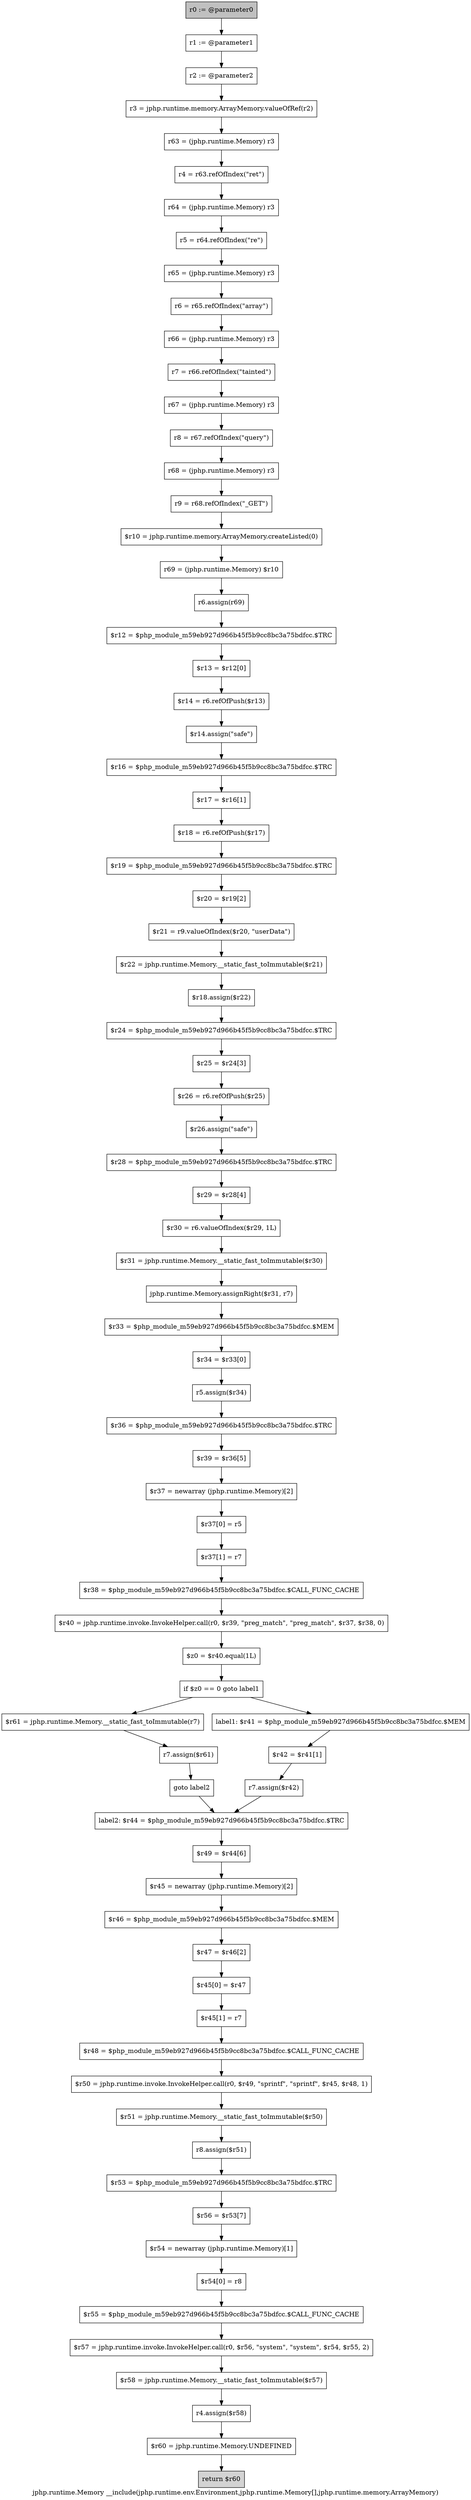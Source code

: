 digraph "jphp.runtime.Memory __include(jphp.runtime.env.Environment,jphp.runtime.Memory[],jphp.runtime.memory.ArrayMemory)" {
    label="jphp.runtime.Memory __include(jphp.runtime.env.Environment,jphp.runtime.Memory[],jphp.runtime.memory.ArrayMemory)";
    node [shape=box];
    "0" [style=filled,fillcolor=gray,label="r0 := @parameter0",];
    "1" [label="r1 := @parameter1",];
    "0"->"1";
    "2" [label="r2 := @parameter2",];
    "1"->"2";
    "3" [label="r3 = jphp.runtime.memory.ArrayMemory.valueOfRef(r2)",];
    "2"->"3";
    "4" [label="r63 = (jphp.runtime.Memory) r3",];
    "3"->"4";
    "5" [label="r4 = r63.refOfIndex(\"ret\")",];
    "4"->"5";
    "6" [label="r64 = (jphp.runtime.Memory) r3",];
    "5"->"6";
    "7" [label="r5 = r64.refOfIndex(\"re\")",];
    "6"->"7";
    "8" [label="r65 = (jphp.runtime.Memory) r3",];
    "7"->"8";
    "9" [label="r6 = r65.refOfIndex(\"array\")",];
    "8"->"9";
    "10" [label="r66 = (jphp.runtime.Memory) r3",];
    "9"->"10";
    "11" [label="r7 = r66.refOfIndex(\"tainted\")",];
    "10"->"11";
    "12" [label="r67 = (jphp.runtime.Memory) r3",];
    "11"->"12";
    "13" [label="r8 = r67.refOfIndex(\"query\")",];
    "12"->"13";
    "14" [label="r68 = (jphp.runtime.Memory) r3",];
    "13"->"14";
    "15" [label="r9 = r68.refOfIndex(\"_GET\")",];
    "14"->"15";
    "16" [label="$r10 = jphp.runtime.memory.ArrayMemory.createListed(0)",];
    "15"->"16";
    "17" [label="r69 = (jphp.runtime.Memory) $r10",];
    "16"->"17";
    "18" [label="r6.assign(r69)",];
    "17"->"18";
    "19" [label="$r12 = $php_module_m59eb927d966b45f5b9cc8bc3a75bdfcc.$TRC",];
    "18"->"19";
    "20" [label="$r13 = $r12[0]",];
    "19"->"20";
    "21" [label="$r14 = r6.refOfPush($r13)",];
    "20"->"21";
    "22" [label="$r14.assign(\"safe\")",];
    "21"->"22";
    "23" [label="$r16 = $php_module_m59eb927d966b45f5b9cc8bc3a75bdfcc.$TRC",];
    "22"->"23";
    "24" [label="$r17 = $r16[1]",];
    "23"->"24";
    "25" [label="$r18 = r6.refOfPush($r17)",];
    "24"->"25";
    "26" [label="$r19 = $php_module_m59eb927d966b45f5b9cc8bc3a75bdfcc.$TRC",];
    "25"->"26";
    "27" [label="$r20 = $r19[2]",];
    "26"->"27";
    "28" [label="$r21 = r9.valueOfIndex($r20, \"userData\")",];
    "27"->"28";
    "29" [label="$r22 = jphp.runtime.Memory.__static_fast_toImmutable($r21)",];
    "28"->"29";
    "30" [label="$r18.assign($r22)",];
    "29"->"30";
    "31" [label="$r24 = $php_module_m59eb927d966b45f5b9cc8bc3a75bdfcc.$TRC",];
    "30"->"31";
    "32" [label="$r25 = $r24[3]",];
    "31"->"32";
    "33" [label="$r26 = r6.refOfPush($r25)",];
    "32"->"33";
    "34" [label="$r26.assign(\"safe\")",];
    "33"->"34";
    "35" [label="$r28 = $php_module_m59eb927d966b45f5b9cc8bc3a75bdfcc.$TRC",];
    "34"->"35";
    "36" [label="$r29 = $r28[4]",];
    "35"->"36";
    "37" [label="$r30 = r6.valueOfIndex($r29, 1L)",];
    "36"->"37";
    "38" [label="$r31 = jphp.runtime.Memory.__static_fast_toImmutable($r30)",];
    "37"->"38";
    "39" [label="jphp.runtime.Memory.assignRight($r31, r7)",];
    "38"->"39";
    "40" [label="$r33 = $php_module_m59eb927d966b45f5b9cc8bc3a75bdfcc.$MEM",];
    "39"->"40";
    "41" [label="$r34 = $r33[0]",];
    "40"->"41";
    "42" [label="r5.assign($r34)",];
    "41"->"42";
    "43" [label="$r36 = $php_module_m59eb927d966b45f5b9cc8bc3a75bdfcc.$TRC",];
    "42"->"43";
    "44" [label="$r39 = $r36[5]",];
    "43"->"44";
    "45" [label="$r37 = newarray (jphp.runtime.Memory)[2]",];
    "44"->"45";
    "46" [label="$r37[0] = r5",];
    "45"->"46";
    "47" [label="$r37[1] = r7",];
    "46"->"47";
    "48" [label="$r38 = $php_module_m59eb927d966b45f5b9cc8bc3a75bdfcc.$CALL_FUNC_CACHE",];
    "47"->"48";
    "49" [label="$r40 = jphp.runtime.invoke.InvokeHelper.call(r0, $r39, \"preg_match\", \"preg_match\", $r37, $r38, 0)",];
    "48"->"49";
    "50" [label="$z0 = $r40.equal(1L)",];
    "49"->"50";
    "51" [label="if $z0 == 0 goto label1",];
    "50"->"51";
    "52" [label="$r61 = jphp.runtime.Memory.__static_fast_toImmutable(r7)",];
    "51"->"52";
    "55" [label="label1: $r41 = $php_module_m59eb927d966b45f5b9cc8bc3a75bdfcc.$MEM",];
    "51"->"55";
    "53" [label="r7.assign($r61)",];
    "52"->"53";
    "54" [label="goto label2",];
    "53"->"54";
    "58" [label="label2: $r44 = $php_module_m59eb927d966b45f5b9cc8bc3a75bdfcc.$TRC",];
    "54"->"58";
    "56" [label="$r42 = $r41[1]",];
    "55"->"56";
    "57" [label="r7.assign($r42)",];
    "56"->"57";
    "57"->"58";
    "59" [label="$r49 = $r44[6]",];
    "58"->"59";
    "60" [label="$r45 = newarray (jphp.runtime.Memory)[2]",];
    "59"->"60";
    "61" [label="$r46 = $php_module_m59eb927d966b45f5b9cc8bc3a75bdfcc.$MEM",];
    "60"->"61";
    "62" [label="$r47 = $r46[2]",];
    "61"->"62";
    "63" [label="$r45[0] = $r47",];
    "62"->"63";
    "64" [label="$r45[1] = r7",];
    "63"->"64";
    "65" [label="$r48 = $php_module_m59eb927d966b45f5b9cc8bc3a75bdfcc.$CALL_FUNC_CACHE",];
    "64"->"65";
    "66" [label="$r50 = jphp.runtime.invoke.InvokeHelper.call(r0, $r49, \"sprintf\", \"sprintf\", $r45, $r48, 1)",];
    "65"->"66";
    "67" [label="$r51 = jphp.runtime.Memory.__static_fast_toImmutable($r50)",];
    "66"->"67";
    "68" [label="r8.assign($r51)",];
    "67"->"68";
    "69" [label="$r53 = $php_module_m59eb927d966b45f5b9cc8bc3a75bdfcc.$TRC",];
    "68"->"69";
    "70" [label="$r56 = $r53[7]",];
    "69"->"70";
    "71" [label="$r54 = newarray (jphp.runtime.Memory)[1]",];
    "70"->"71";
    "72" [label="$r54[0] = r8",];
    "71"->"72";
    "73" [label="$r55 = $php_module_m59eb927d966b45f5b9cc8bc3a75bdfcc.$CALL_FUNC_CACHE",];
    "72"->"73";
    "74" [label="$r57 = jphp.runtime.invoke.InvokeHelper.call(r0, $r56, \"system\", \"system\", $r54, $r55, 2)",];
    "73"->"74";
    "75" [label="$r58 = jphp.runtime.Memory.__static_fast_toImmutable($r57)",];
    "74"->"75";
    "76" [label="r4.assign($r58)",];
    "75"->"76";
    "77" [label="$r60 = jphp.runtime.Memory.UNDEFINED",];
    "76"->"77";
    "78" [style=filled,fillcolor=lightgray,label="return $r60",];
    "77"->"78";
}
